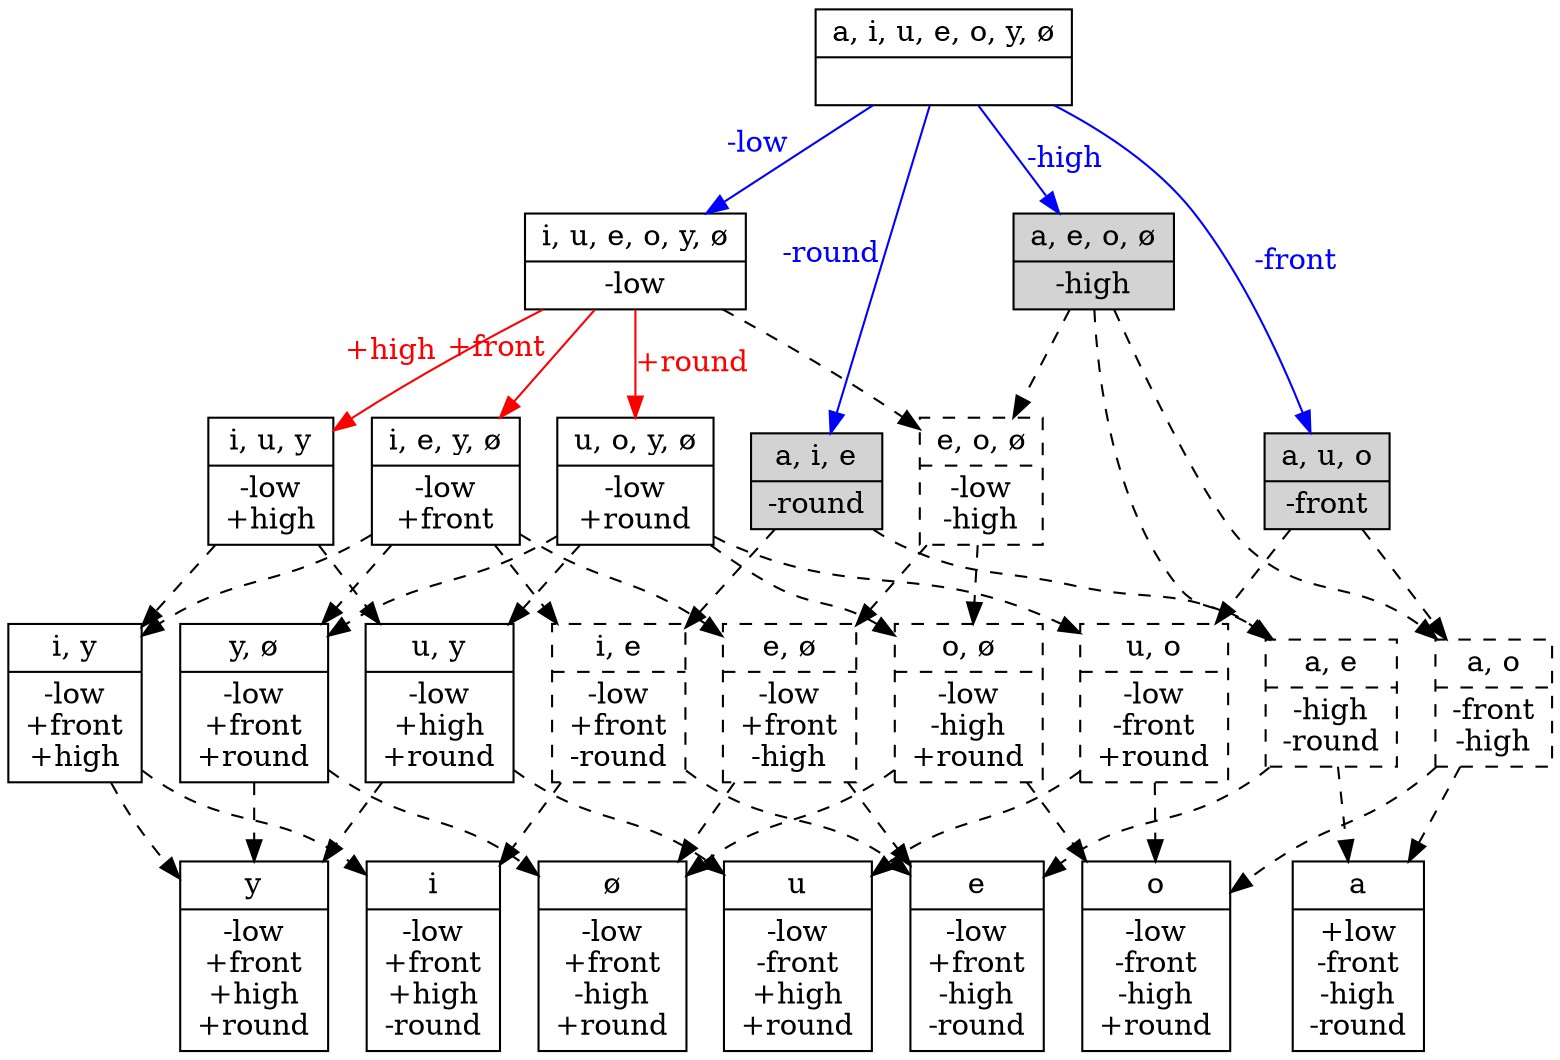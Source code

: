 // None
digraph {
	graph [ dpi = 300 ];
	0 [label="{<segs> a, i, u, e, o, y, ø |<feats>  }",shape=record]
	1 [label="{<segs> i, u, e, o, y, ø |<feats> -low }",shape=record]
	2 [label="{<segs> i, e, y, ø |<feats> -low\n+front }",shape=record]
	3 [label="{<segs> u, o, y, ø |<feats> -low\n+round }",shape=record]
	4 [label="{<segs> i, u, y |<feats> -low\n+high }",shape=record]
	5 [label="{<segs> i |<feats> -low\n+front\n+high\n-round }",shape=record]
	6 [label="{<segs> y |<feats> -low\n+front\n+high\n+round }",shape=record]
	7 [label="{<segs> u |<feats> -low\n-front\n+high\n+round }",shape=record]
	8 [label="{<segs> e |<feats> -low\n+front\n-high\n-round }",shape=record]
	9 [label="{<segs> ø |<feats> -low\n+front\n-high\n+round }",shape=record]
	10 [label="{<segs> o |<feats> -low\n-front\n-high\n+round }",shape=record]
	11 [label="{<segs> a |<feats> +low\n-front\n-high\n-round }",shape=record]
	12 [label="{<segs> y, ø |<feats> -low\n+front\n+round }",shape=record]
	13 [label="{<segs> i, y |<feats> -low\n+front\n+high }",shape=record]
	14 [label="{<segs> u, y |<feats> -low\n+high\n+round }",shape=record]
	15 [label="{<segs> a, u, o |<feats> -front }",shape=record,style=filled]
	16 [label="{<segs> u, o |<feats> -low\n-front\n+round }",shape=record, style=dashed]
	17 [label="{<segs> a, i, e |<feats> -round }",shape=record,style=filled]
	18 [label="{<segs> i, e |<feats> -low\n+front\n-round }",shape=record, style=dashed]
	19 [label="{<segs> a, e, o, ø |<feats> -high }",shape=record,style=filled]
	20 [label="{<segs> e, o, ø |<feats> -low\n-high }",shape=record, style=dashed]
	21 [label="{<segs> e, ø |<feats> -low\n+front\n-high }",shape=record, style=dashed]
	22 [label="{<segs> o, ø |<feats> -low\n-high\n+round }",shape=record, style=dashed]
	23 [label="{<segs> a, o |<feats> -front\n-high }",shape=record, style=dashed]
	24 [label="{<segs> a, e |<feats> -high\n-round }",shape=record, style=dashed]

	0 -> 1 [xlabel="-low",fontcolor=blue,color=blue]
	0 -> 15 [label="-front",fontcolor=blue,color=blue]
	0 -> 17 [xlabel="-round",fontcolor=blue,color=blue]
	0 -> 19 [label="-high",fontcolor=blue,color=blue]
	1 -> 2 [xlabel="+front",fontcolor=red,color=red]
	1 -> 3 [label="+round",fontcolor=red,color=red]
	1 -> 4 [xlabel="+high",fontcolor=red,color=red]
	1 -> 20 [style=dashed]
	19 -> 20 [style=dashed]
	2 -> 12 [style=dashed]
	2 -> 13 [style=dashed]
	2 -> 18 [style=dashed]
	2 -> 21 [style=dashed]
	3 -> 12 [style=dashed]
	3 -> 14 [style=dashed]
	3 -> 16 [style=dashed]
	3 -> 22 [style=dashed]
	4 -> 13 [style=dashed]
	4 -> 14 [style=dashed]

	{13 18} -> 5 [style=dashed]
	{12 13 14} -> 6 [style=dashed]
	{14 16} -> 7 [style=dashed]
	{18 21 24} -> 8 [style=dashed]
	{21 22 12} -> 9 [style=dashed]
	{16 22 23} -> 10 [style=dashed]
	{23 24} -> 11 [style=dashed]

	15 -> {16 23} [style=dashed]
	17 -> {18 24} [style=dashed]
	19 -> {23 24} [style=dashed]
	20 -> {21 22} [style=dashed]
{rank=same; 5 6 7 8 9 10 11}
}
